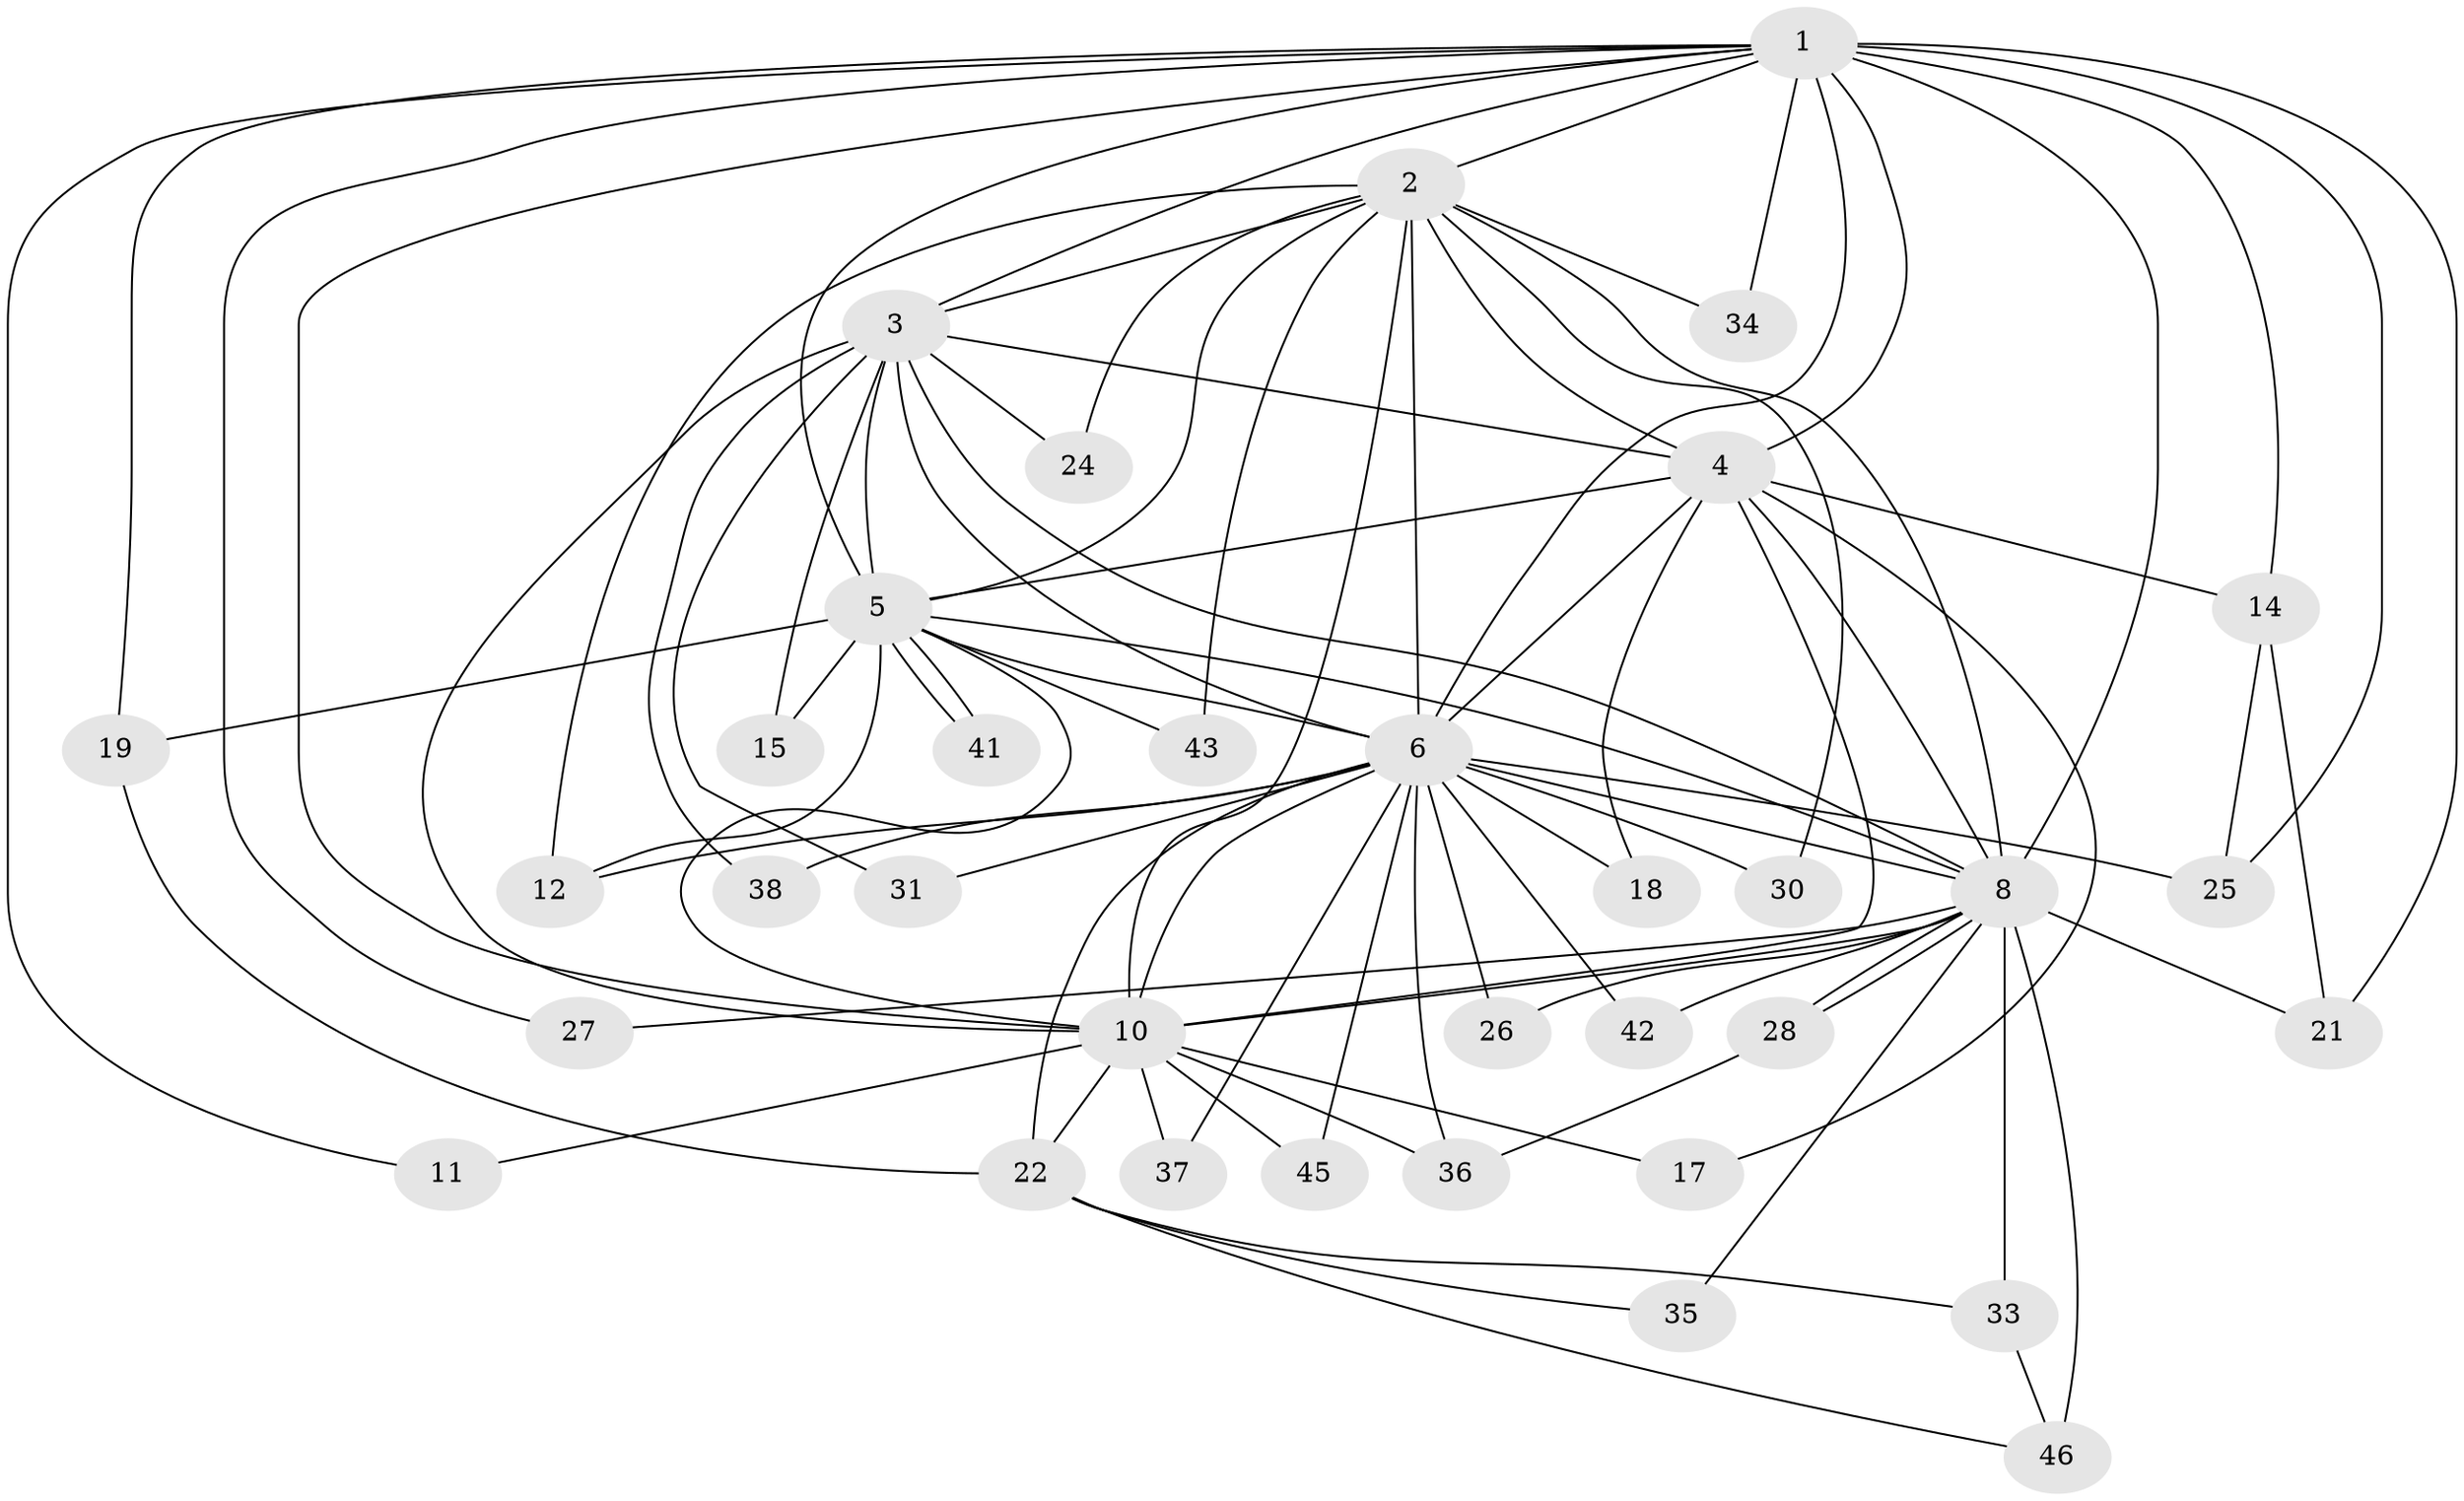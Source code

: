 // Generated by graph-tools (version 1.1) at 2025/23/03/03/25 07:23:38]
// undirected, 35 vertices, 88 edges
graph export_dot {
graph [start="1"]
  node [color=gray90,style=filled];
  1 [super="+9"];
  2 [super="+48"];
  3 [super="+13"];
  4;
  5 [super="+16"];
  6 [super="+7"];
  8 [super="+47"];
  10 [super="+32"];
  11;
  12 [super="+29"];
  14 [super="+20"];
  15;
  17;
  18 [super="+49"];
  19;
  21 [super="+39"];
  22 [super="+23"];
  24;
  25 [super="+44"];
  26;
  27;
  28;
  30;
  31;
  33;
  34;
  35;
  36 [super="+40"];
  37;
  38;
  41;
  42;
  43;
  45;
  46 [super="+50"];
  1 -- 2 [weight=2];
  1 -- 3 [weight=2];
  1 -- 4 [weight=2];
  1 -- 5 [weight=2];
  1 -- 6 [weight=4];
  1 -- 8 [weight=2];
  1 -- 10 [weight=2];
  1 -- 34;
  1 -- 11;
  1 -- 14 [weight=2];
  1 -- 19;
  1 -- 27;
  1 -- 21;
  1 -- 25;
  2 -- 3;
  2 -- 4;
  2 -- 5 [weight=2];
  2 -- 6 [weight=2];
  2 -- 8;
  2 -- 10;
  2 -- 12;
  2 -- 24;
  2 -- 30;
  2 -- 34;
  2 -- 43;
  3 -- 4;
  3 -- 5;
  3 -- 6 [weight=2];
  3 -- 8;
  3 -- 10;
  3 -- 15;
  3 -- 24;
  3 -- 38;
  3 -- 31;
  4 -- 5;
  4 -- 6 [weight=2];
  4 -- 8;
  4 -- 10;
  4 -- 14;
  4 -- 17;
  4 -- 18;
  5 -- 6 [weight=3];
  5 -- 8;
  5 -- 10;
  5 -- 15;
  5 -- 19;
  5 -- 41;
  5 -- 41;
  5 -- 43;
  5 -- 12;
  6 -- 8 [weight=2];
  6 -- 10 [weight=3];
  6 -- 25;
  6 -- 36;
  6 -- 42;
  6 -- 12;
  6 -- 18;
  6 -- 26;
  6 -- 30;
  6 -- 31;
  6 -- 37;
  6 -- 38;
  6 -- 45;
  6 -- 22;
  8 -- 10;
  8 -- 21;
  8 -- 26;
  8 -- 27;
  8 -- 28;
  8 -- 28;
  8 -- 33;
  8 -- 35;
  8 -- 42;
  8 -- 46 [weight=2];
  10 -- 11;
  10 -- 17;
  10 -- 22;
  10 -- 36;
  10 -- 37;
  10 -- 45;
  14 -- 21;
  14 -- 25;
  19 -- 22;
  22 -- 33;
  22 -- 46;
  22 -- 35;
  28 -- 36;
  33 -- 46;
}
